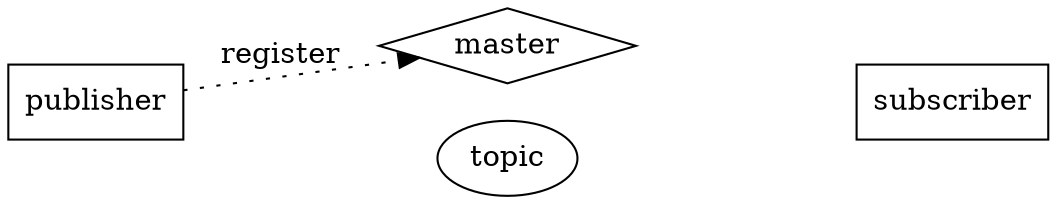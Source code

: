 digraph {
	rankdir=LR;
	node [shape=box,style=filled,fillcolor=white];
	publisher;
	subscriber;
	master [shape=diamond];
	node [shape=ellipse,style=filled,fillcolor=white];
	topic;
	{rank=same;master;topic}
	publisher->master[style=dotted,label="register"];
	publisher->topic[style=invis,label="publish"];
	subscriber->master[style=invis,label="query"];
	topic->subscriber[style=invis,label="subscribe"];
}

